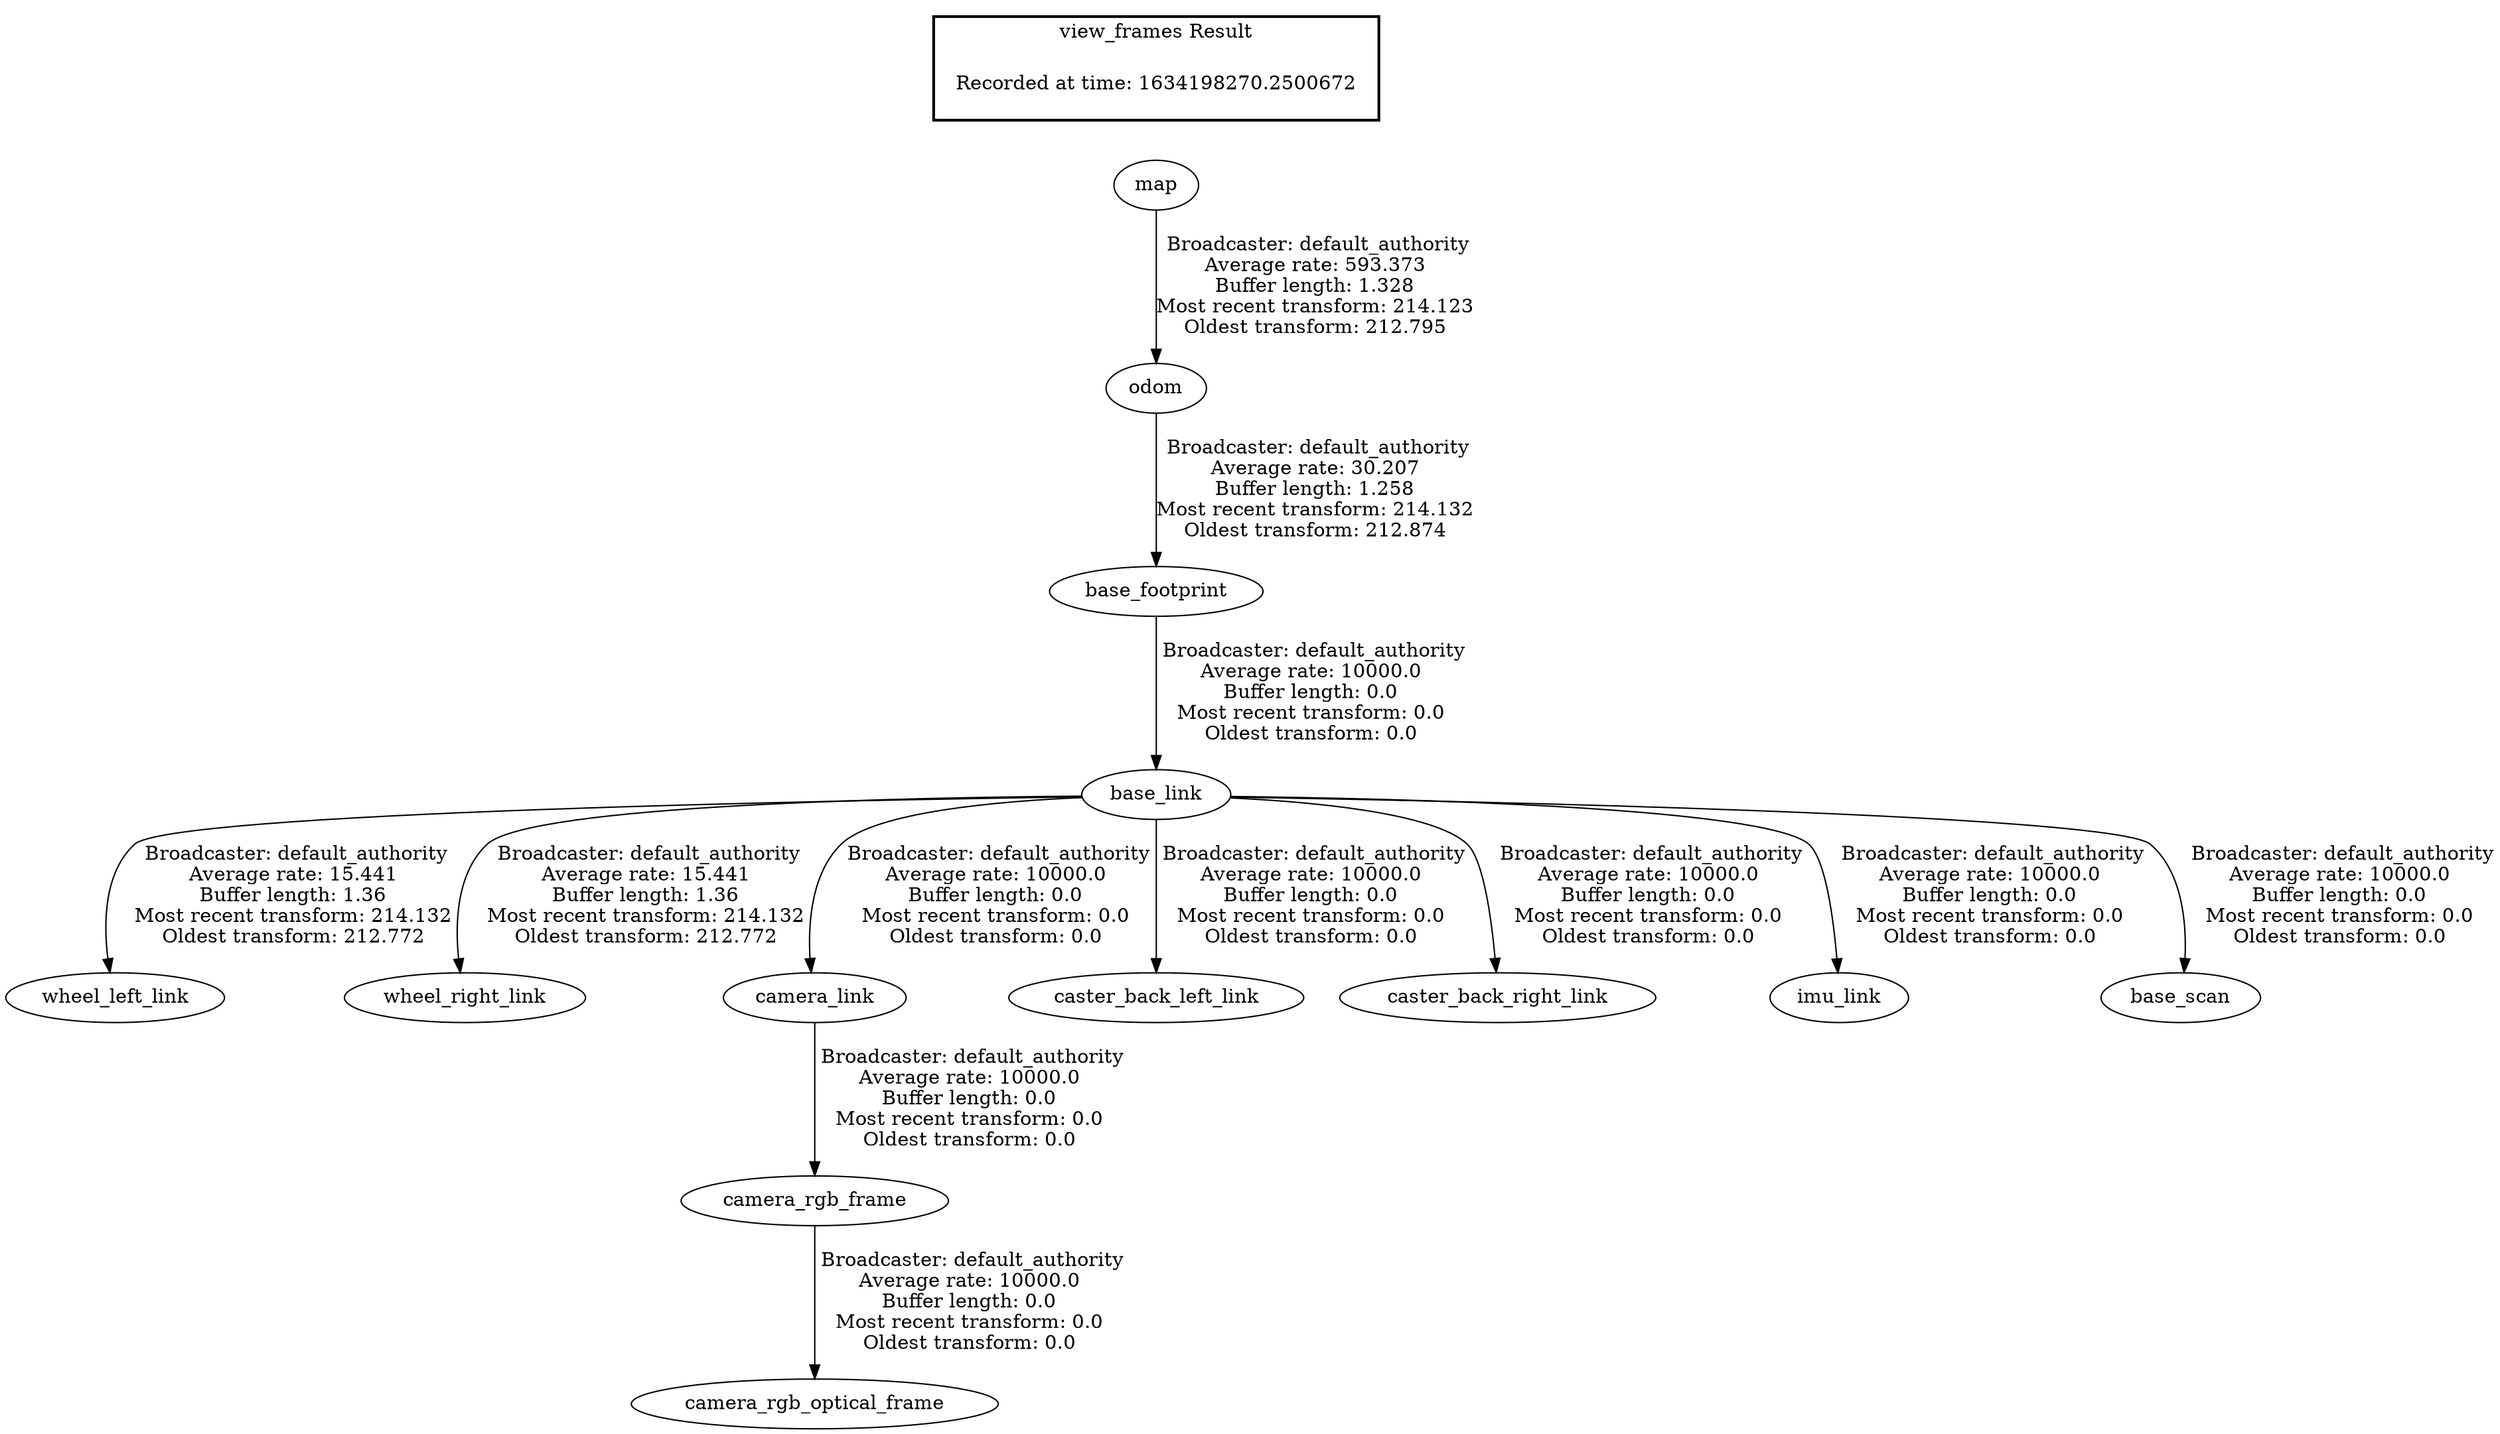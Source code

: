 digraph G {
"base_link" -> "wheel_left_link"[label=" Broadcaster: default_authority\nAverage rate: 15.441\nBuffer length: 1.36\nMost recent transform: 214.132\nOldest transform: 212.772\n"];
"base_footprint" -> "base_link"[label=" Broadcaster: default_authority\nAverage rate: 10000.0\nBuffer length: 0.0\nMost recent transform: 0.0\nOldest transform: 0.0\n"];
"base_link" -> "wheel_right_link"[label=" Broadcaster: default_authority\nAverage rate: 15.441\nBuffer length: 1.36\nMost recent transform: 214.132\nOldest transform: 212.772\n"];
"odom" -> "base_footprint"[label=" Broadcaster: default_authority\nAverage rate: 30.207\nBuffer length: 1.258\nMost recent transform: 214.132\nOldest transform: 212.874\n"];
"base_link" -> "camera_link"[label=" Broadcaster: default_authority\nAverage rate: 10000.0\nBuffer length: 0.0\nMost recent transform: 0.0\nOldest transform: 0.0\n"];
"camera_link" -> "camera_rgb_frame"[label=" Broadcaster: default_authority\nAverage rate: 10000.0\nBuffer length: 0.0\nMost recent transform: 0.0\nOldest transform: 0.0\n"];
"camera_rgb_frame" -> "camera_rgb_optical_frame"[label=" Broadcaster: default_authority\nAverage rate: 10000.0\nBuffer length: 0.0\nMost recent transform: 0.0\nOldest transform: 0.0\n"];
"base_link" -> "caster_back_left_link"[label=" Broadcaster: default_authority\nAverage rate: 10000.0\nBuffer length: 0.0\nMost recent transform: 0.0\nOldest transform: 0.0\n"];
"base_link" -> "caster_back_right_link"[label=" Broadcaster: default_authority\nAverage rate: 10000.0\nBuffer length: 0.0\nMost recent transform: 0.0\nOldest transform: 0.0\n"];
"base_link" -> "imu_link"[label=" Broadcaster: default_authority\nAverage rate: 10000.0\nBuffer length: 0.0\nMost recent transform: 0.0\nOldest transform: 0.0\n"];
"base_link" -> "base_scan"[label=" Broadcaster: default_authority\nAverage rate: 10000.0\nBuffer length: 0.0\nMost recent transform: 0.0\nOldest transform: 0.0\n"];
"map" -> "odom"[label=" Broadcaster: default_authority\nAverage rate: 593.373\nBuffer length: 1.328\nMost recent transform: 214.123\nOldest transform: 212.795\n"];
edge [style=invis];
 subgraph cluster_legend { style=bold; color=black; label ="view_frames Result";
"Recorded at time: 1634198270.2500672"[ shape=plaintext ] ;
}->"map";
}